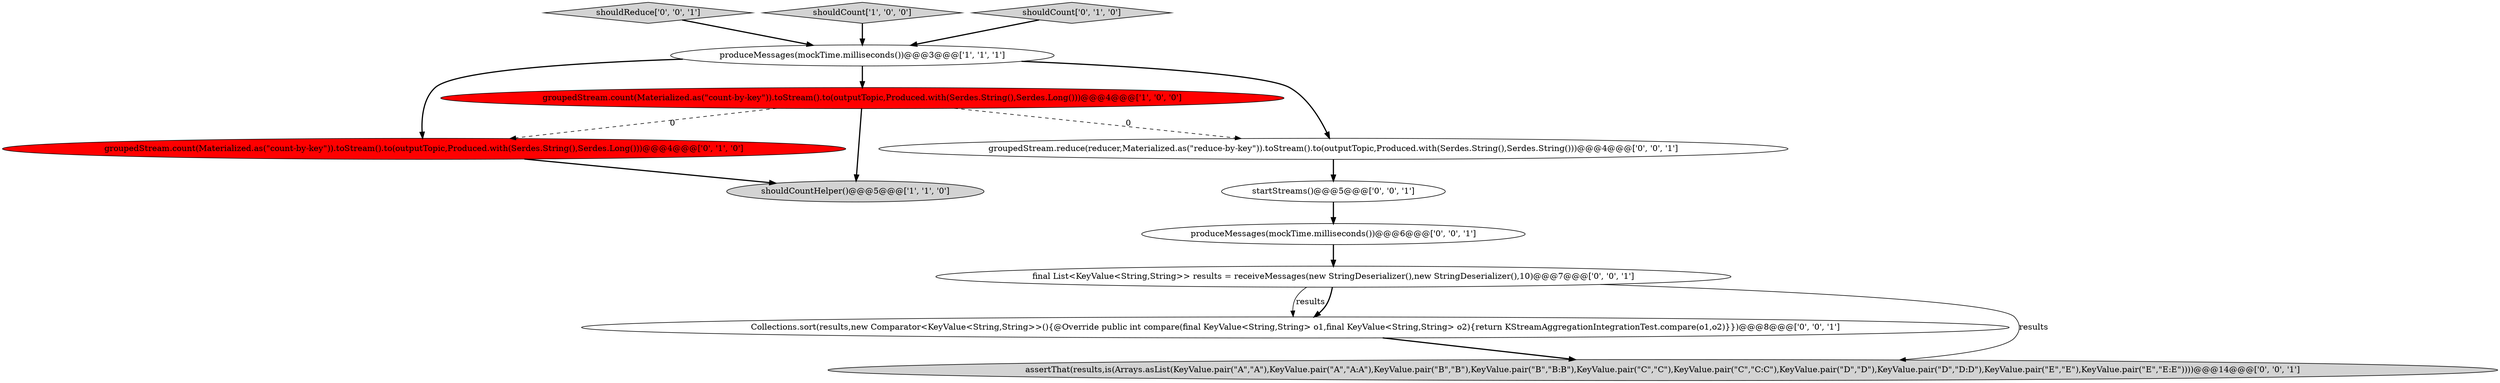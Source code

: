 digraph {
11 [style = filled, label = "shouldReduce['0', '0', '1']", fillcolor = lightgray, shape = diamond image = "AAA0AAABBB3BBB"];
12 [style = filled, label = "assertThat(results,is(Arrays.asList(KeyValue.pair(\"A\",\"A\"),KeyValue.pair(\"A\",\"A:A\"),KeyValue.pair(\"B\",\"B\"),KeyValue.pair(\"B\",\"B:B\"),KeyValue.pair(\"C\",\"C\"),KeyValue.pair(\"C\",\"C:C\"),KeyValue.pair(\"D\",\"D\"),KeyValue.pair(\"D\",\"D:D\"),KeyValue.pair(\"E\",\"E\"),KeyValue.pair(\"E\",\"E:E\"))))@@@14@@@['0', '0', '1']", fillcolor = lightgray, shape = ellipse image = "AAA0AAABBB3BBB"];
9 [style = filled, label = "Collections.sort(results,new Comparator<KeyValue<String,String>>(){@Override public int compare(final KeyValue<String,String> o1,final KeyValue<String,String> o2){return KStreamAggregationIntegrationTest.compare(o1,o2)}})@@@8@@@['0', '0', '1']", fillcolor = white, shape = ellipse image = "AAA0AAABBB3BBB"];
4 [style = filled, label = "groupedStream.count(Materialized.as(\"count-by-key\")).toStream().to(outputTopic,Produced.with(Serdes.String(),Serdes.Long()))@@@4@@@['0', '1', '0']", fillcolor = red, shape = ellipse image = "AAA1AAABBB2BBB"];
0 [style = filled, label = "shouldCountHelper()@@@5@@@['1', '1', '0']", fillcolor = lightgray, shape = ellipse image = "AAA0AAABBB1BBB"];
3 [style = filled, label = "produceMessages(mockTime.milliseconds())@@@3@@@['1', '1', '1']", fillcolor = white, shape = ellipse image = "AAA0AAABBB1BBB"];
8 [style = filled, label = "final List<KeyValue<String,String>> results = receiveMessages(new StringDeserializer(),new StringDeserializer(),10)@@@7@@@['0', '0', '1']", fillcolor = white, shape = ellipse image = "AAA0AAABBB3BBB"];
7 [style = filled, label = "groupedStream.reduce(reducer,Materialized.as(\"reduce-by-key\")).toStream().to(outputTopic,Produced.with(Serdes.String(),Serdes.String()))@@@4@@@['0', '0', '1']", fillcolor = white, shape = ellipse image = "AAA0AAABBB3BBB"];
10 [style = filled, label = "startStreams()@@@5@@@['0', '0', '1']", fillcolor = white, shape = ellipse image = "AAA0AAABBB3BBB"];
2 [style = filled, label = "shouldCount['1', '0', '0']", fillcolor = lightgray, shape = diamond image = "AAA0AAABBB1BBB"];
1 [style = filled, label = "groupedStream.count(Materialized.as(\"count-by-key\")).toStream().to(outputTopic,Produced.with(Serdes.String(),Serdes.Long()))@@@4@@@['1', '0', '0']", fillcolor = red, shape = ellipse image = "AAA1AAABBB1BBB"];
5 [style = filled, label = "shouldCount['0', '1', '0']", fillcolor = lightgray, shape = diamond image = "AAA0AAABBB2BBB"];
6 [style = filled, label = "produceMessages(mockTime.milliseconds())@@@6@@@['0', '0', '1']", fillcolor = white, shape = ellipse image = "AAA0AAABBB3BBB"];
5->3 [style = bold, label=""];
6->8 [style = bold, label=""];
1->4 [style = dashed, label="0"];
9->12 [style = bold, label=""];
1->0 [style = bold, label=""];
8->12 [style = solid, label="results"];
1->7 [style = dashed, label="0"];
3->1 [style = bold, label=""];
3->7 [style = bold, label=""];
11->3 [style = bold, label=""];
7->10 [style = bold, label=""];
3->4 [style = bold, label=""];
10->6 [style = bold, label=""];
2->3 [style = bold, label=""];
4->0 [style = bold, label=""];
8->9 [style = solid, label="results"];
8->9 [style = bold, label=""];
}
